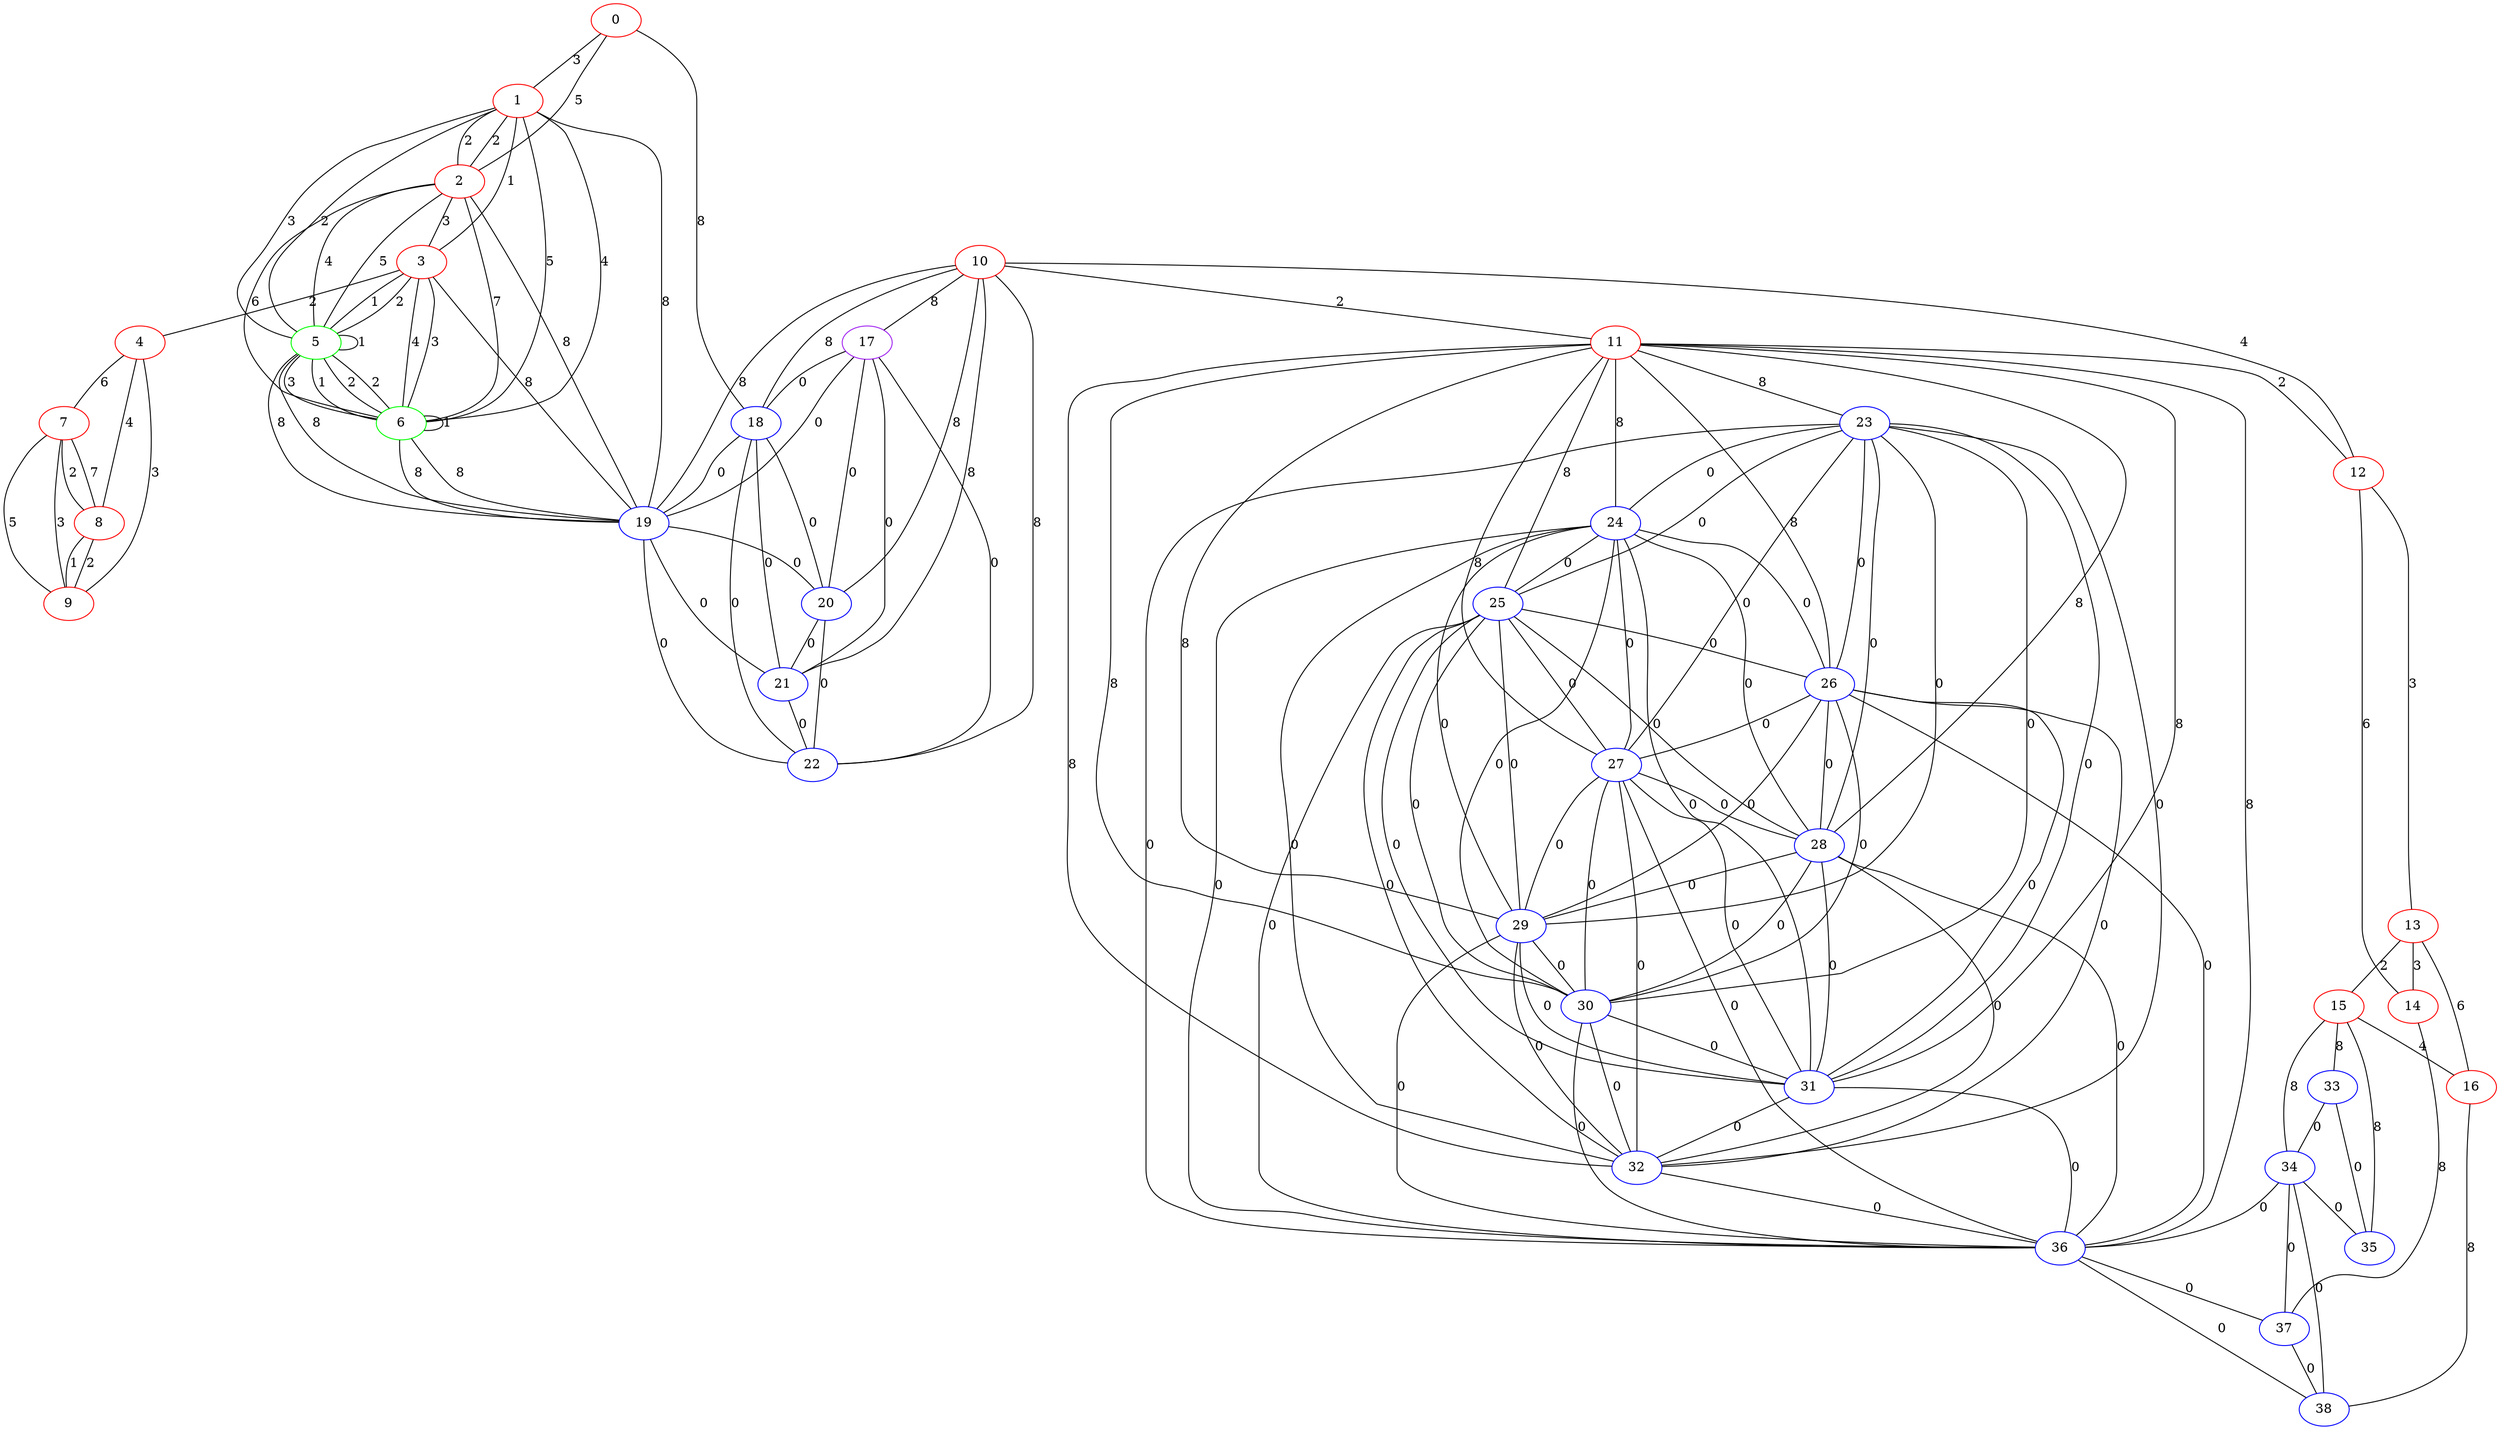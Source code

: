graph "" {
0 [color=red, weight=1];
1 [color=red, weight=1];
2 [color=red, weight=1];
3 [color=red, weight=1];
4 [color=red, weight=1];
5 [color=green, weight=2];
6 [color=green, weight=2];
7 [color=red, weight=1];
8 [color=red, weight=1];
9 [color=red, weight=1];
10 [color=red, weight=1];
11 [color=red, weight=1];
12 [color=red, weight=1];
13 [color=red, weight=1];
14 [color=red, weight=1];
15 [color=red, weight=1];
16 [color=red, weight=1];
17 [color=purple, weight=4];
18 [color=blue, weight=3];
19 [color=blue, weight=3];
20 [color=blue, weight=3];
21 [color=blue, weight=3];
22 [color=blue, weight=3];
23 [color=blue, weight=3];
24 [color=blue, weight=3];
25 [color=blue, weight=3];
26 [color=blue, weight=3];
27 [color=blue, weight=3];
28 [color=blue, weight=3];
29 [color=blue, weight=3];
30 [color=blue, weight=3];
31 [color=blue, weight=3];
32 [color=blue, weight=3];
33 [color=blue, weight=3];
34 [color=blue, weight=3];
35 [color=blue, weight=3];
36 [color=blue, weight=3];
37 [color=blue, weight=3];
38 [color=blue, weight=3];
0 -- 1  [key=0, label=3];
0 -- 2  [key=0, label=5];
0 -- 18  [key=0, label=8];
1 -- 2  [key=0, label=2];
1 -- 2  [key=1, label=2];
1 -- 3  [key=0, label=1];
1 -- 5  [key=0, label=2];
1 -- 5  [key=1, label=3];
1 -- 6  [key=0, label=4];
1 -- 6  [key=1, label=5];
1 -- 19  [key=0, label=8];
2 -- 3  [key=0, label=3];
2 -- 5  [key=0, label=4];
2 -- 5  [key=1, label=5];
2 -- 6  [key=0, label=6];
2 -- 6  [key=1, label=7];
2 -- 19  [key=0, label=8];
3 -- 4  [key=0, label=2];
3 -- 5  [key=0, label=1];
3 -- 5  [key=1, label=2];
3 -- 6  [key=0, label=3];
3 -- 6  [key=1, label=4];
3 -- 19  [key=0, label=8];
4 -- 8  [key=0, label=4];
4 -- 9  [key=0, label=3];
4 -- 7  [key=0, label=6];
5 -- 5  [key=0, label=1];
5 -- 6  [key=0, label=2];
5 -- 6  [key=1, label=3];
5 -- 6  [key=2, label=1];
5 -- 6  [key=3, label=2];
5 -- 19  [key=0, label=8];
5 -- 19  [key=1, label=8];
6 -- 6  [key=0, label=1];
6 -- 19  [key=0, label=8];
6 -- 19  [key=1, label=8];
7 -- 8  [key=0, label=7];
7 -- 8  [key=1, label=2];
7 -- 9  [key=0, label=5];
7 -- 9  [key=1, label=3];
8 -- 9  [key=0, label=2];
8 -- 9  [key=1, label=1];
10 -- 11  [key=0, label=2];
10 -- 12  [key=0, label=4];
10 -- 17  [key=0, label=8];
10 -- 18  [key=0, label=8];
10 -- 19  [key=0, label=8];
10 -- 20  [key=0, label=8];
10 -- 21  [key=0, label=8];
10 -- 22  [key=0, label=8];
11 -- 32  [key=0, label=8];
11 -- 36  [key=0, label=8];
11 -- 12  [key=0, label=2];
11 -- 23  [key=0, label=8];
11 -- 24  [key=0, label=8];
11 -- 25  [key=0, label=8];
11 -- 26  [key=0, label=8];
11 -- 27  [key=0, label=8];
11 -- 28  [key=0, label=8];
11 -- 29  [key=0, label=8];
11 -- 30  [key=0, label=8];
11 -- 31  [key=0, label=8];
12 -- 13  [key=0, label=3];
12 -- 14  [key=0, label=6];
13 -- 16  [key=0, label=6];
13 -- 14  [key=0, label=3];
13 -- 15  [key=0, label=2];
14 -- 37  [key=0, label=8];
15 -- 16  [key=0, label=4];
15 -- 33  [key=0, label=8];
15 -- 34  [key=0, label=8];
15 -- 35  [key=0, label=8];
16 -- 38  [key=0, label=8];
17 -- 18  [key=0, label=0];
17 -- 19  [key=0, label=0];
17 -- 20  [key=0, label=0];
17 -- 21  [key=0, label=0];
17 -- 22  [key=0, label=0];
18 -- 19  [key=0, label=0];
18 -- 20  [key=0, label=0];
18 -- 21  [key=0, label=0];
18 -- 22  [key=0, label=0];
19 -- 20  [key=0, label=0];
19 -- 21  [key=0, label=0];
19 -- 22  [key=0, label=0];
20 -- 21  [key=0, label=0];
20 -- 22  [key=0, label=0];
21 -- 22  [key=0, label=0];
23 -- 32  [key=0, label=0];
23 -- 36  [key=0, label=0];
23 -- 24  [key=0, label=0];
23 -- 25  [key=0, label=0];
23 -- 26  [key=0, label=0];
23 -- 27  [key=0, label=0];
23 -- 28  [key=0, label=0];
23 -- 29  [key=0, label=0];
23 -- 30  [key=0, label=0];
23 -- 31  [key=0, label=0];
24 -- 32  [key=0, label=0];
24 -- 36  [key=0, label=0];
24 -- 25  [key=0, label=0];
24 -- 26  [key=0, label=0];
24 -- 27  [key=0, label=0];
24 -- 28  [key=0, label=0];
24 -- 29  [key=0, label=0];
24 -- 30  [key=0, label=0];
24 -- 31  [key=0, label=0];
25 -- 32  [key=0, label=0];
25 -- 36  [key=0, label=0];
25 -- 26  [key=0, label=0];
25 -- 27  [key=0, label=0];
25 -- 28  [key=0, label=0];
25 -- 29  [key=0, label=0];
25 -- 30  [key=0, label=0];
25 -- 31  [key=0, label=0];
26 -- 32  [key=0, label=0];
26 -- 36  [key=0, label=0];
26 -- 27  [key=0, label=0];
26 -- 28  [key=0, label=0];
26 -- 29  [key=0, label=0];
26 -- 30  [key=0, label=0];
26 -- 31  [key=0, label=0];
27 -- 32  [key=0, label=0];
27 -- 36  [key=0, label=0];
27 -- 28  [key=0, label=0];
27 -- 29  [key=0, label=0];
27 -- 30  [key=0, label=0];
27 -- 31  [key=0, label=0];
28 -- 32  [key=0, label=0];
28 -- 36  [key=0, label=0];
28 -- 29  [key=0, label=0];
28 -- 30  [key=0, label=0];
28 -- 31  [key=0, label=0];
29 -- 32  [key=0, label=0];
29 -- 36  [key=0, label=0];
29 -- 30  [key=0, label=0];
29 -- 31  [key=0, label=0];
30 -- 32  [key=0, label=0];
30 -- 36  [key=0, label=0];
30 -- 31  [key=0, label=0];
31 -- 32  [key=0, label=0];
31 -- 36  [key=0, label=0];
32 -- 36  [key=0, label=0];
33 -- 34  [key=0, label=0];
33 -- 35  [key=0, label=0];
34 -- 35  [key=0, label=0];
34 -- 36  [key=0, label=0];
34 -- 37  [key=0, label=0];
34 -- 38  [key=0, label=0];
36 -- 37  [key=0, label=0];
36 -- 38  [key=0, label=0];
37 -- 38  [key=0, label=0];
}
